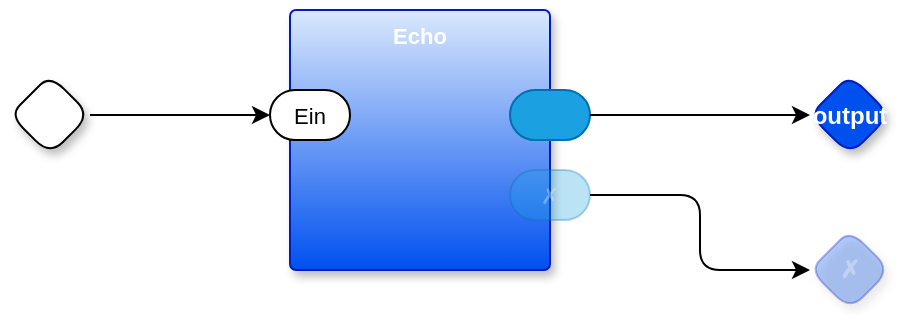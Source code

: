 <mxfile version="24.1.0" type="device" pages="2">
  <diagram name="main" id="m0zTKrYATkNEm8Ja8VeW">
    <mxGraphModel dx="998" dy="573" grid="1" gridSize="10" guides="1" tooltips="1" connect="1" arrows="1" fold="1" page="1" pageScale="1" pageWidth="850" pageHeight="1100" math="0" shadow="0">
      <root>
        <mxCell id="0" />
        <mxCell id="1" parent="0" />
        <mxCell id="IrST1PDGbHLIt9srIL5f-14" style="edgeStyle=orthogonalEdgeStyle;rounded=0;orthogonalLoop=1;jettySize=auto;html=1;exitX=1;exitY=0.5;exitDx=0;exitDy=0;exitPerimeter=0;" parent="1" source="IrST1PDGbHLIt9srIL5f-1" target="IrST1PDGbHLIt9srIL5f-8" edge="1">
          <mxGeometry relative="1" as="geometry" />
        </mxCell>
        <mxCell id="IrST1PDGbHLIt9srIL5f-1" value="" style="rhombus;whiteSpace=wrap;html=1;rounded=1;fontStyle=1;glass=0;sketch=0;fontSize=12;points=[[0,0.5,0,0,0],[0.5,0,0,0,0],[0.5,1,0,0,0],[1,0.5,0,0,0]];shadow=1;fontFamily=Helvetica;fontColor=default;" parent="1" vertex="1">
          <mxGeometry x="40" y="122.5" width="40" height="40" as="geometry" />
        </mxCell>
        <mxCell id="IrST1PDGbHLIt9srIL5f-6" value="Echo" style="rounded=1;whiteSpace=wrap;html=1;sketch=0;container=1;recursiveResize=0;verticalAlign=top;arcSize=6;fontStyle=1;autosize=0;points=[];absoluteArcSize=1;shadow=1;strokeColor=#001DBC;fillColor=#DAE8FC;fontColor=#ffffff;gradientColor=#0050EF;fontFamily=Helvetica;fontSize=11;" parent="1" vertex="1">
          <mxGeometry x="180" y="90" width="130" height="130" as="geometry">
            <mxRectangle x="-98" y="-1230" width="99" height="26" as="alternateBounds" />
          </mxGeometry>
        </mxCell>
        <mxCell id="IrST1PDGbHLIt9srIL5f-9" value="" style="rounded=1;whiteSpace=wrap;html=1;sketch=0;points=[[0,0.5,0,0,0],[1,0.5,0,0,0]];fillColor=#1ba1e2;fontColor=#ffffff;strokeColor=#006EAF;arcSize=50;fontFamily=Helvetica;fontSize=11;" parent="IrST1PDGbHLIt9srIL5f-6" vertex="1">
          <mxGeometry x="110" y="40" width="40" height="25" as="geometry" />
        </mxCell>
        <mxCell id="IrST1PDGbHLIt9srIL5f-10" value="✗" style="rounded=1;whiteSpace=wrap;html=1;sketch=0;points=[[0,0.5,0,0,0],[1,0.5,0,0,0]];fillColor=#1ba1e2;fontColor=#ffffff;strokeColor=#006EAF;arcSize=50;opacity=30;textOpacity=30;fontFamily=Helvetica;fontSize=11;" parent="IrST1PDGbHLIt9srIL5f-6" vertex="1">
          <mxGeometry x="110" y="80" width="40" height="25" as="geometry" />
        </mxCell>
        <mxCell id="IrST1PDGbHLIt9srIL5f-8" value="Ein" style="rounded=1;whiteSpace=wrap;html=1;sketch=0;points=[[0,0.5,0,0,0],[1,0.5,0,0,0]];arcSize=50;fontFamily=Helvetica;fontSize=11;fontColor=default;" parent="IrST1PDGbHLIt9srIL5f-6" vertex="1">
          <mxGeometry x="-10" y="40" width="40" height="25" as="geometry" />
        </mxCell>
        <mxCell id="IrST1PDGbHLIt9srIL5f-11" value="output" style="rhombus;whiteSpace=wrap;html=1;rounded=1;fontStyle=1;glass=0;sketch=0;fontSize=12;points=[[0,0.5,0,0,0],[0.5,0,0,0,0],[0.5,1,0,0,0],[1,0.5,0,0,0]];shadow=1;fillColor=#0050ef;fontColor=#ffffff;strokeColor=#001DBC;fontFamily=Helvetica;" parent="1" vertex="1">
          <mxGeometry x="440" y="122.5" width="40" height="40" as="geometry" />
        </mxCell>
        <mxCell id="IrST1PDGbHLIt9srIL5f-12" value="✗" style="rhombus;whiteSpace=wrap;html=1;rounded=1;fillColor=#0050ef;fontColor=#ffffff;strokeColor=#001DBC;fontStyle=1;glass=0;sketch=0;fontSize=12;points=[[0,0.5,0,0,0],[0.5,0,0,0,0],[0.5,1,0,0,0],[1,0.5,0,0,0]];shadow=1;opacity=30;textOpacity=30;" parent="1" vertex="1">
          <mxGeometry x="440" y="200" width="40" height="40" as="geometry" />
        </mxCell>
        <mxCell id="IrST1PDGbHLIt9srIL5f-13" style="edgeStyle=orthogonalEdgeStyle;rounded=0;orthogonalLoop=1;jettySize=auto;html=1;exitX=1;exitY=0.5;exitDx=0;exitDy=0;exitPerimeter=0;entryX=0;entryY=0.5;entryDx=0;entryDy=0;entryPerimeter=0;" parent="1" source="IrST1PDGbHLIt9srIL5f-9" target="IrST1PDGbHLIt9srIL5f-11" edge="1">
          <mxGeometry relative="1" as="geometry" />
        </mxCell>
        <mxCell id="IrST1PDGbHLIt9srIL5f-15" style="edgeStyle=orthogonalEdgeStyle;rounded=1;orthogonalLoop=1;jettySize=auto;html=1;exitX=1;exitY=0.5;exitDx=0;exitDy=0;exitPerimeter=0;entryX=0;entryY=0.5;entryDx=0;entryDy=0;entryPerimeter=0;curved=0;" parent="1" source="IrST1PDGbHLIt9srIL5f-10" target="IrST1PDGbHLIt9srIL5f-12" edge="1">
          <mxGeometry relative="1" as="geometry" />
        </mxCell>
      </root>
    </mxGraphModel>
  </diagram>
  <diagram id="tdX2_95LEIDNDVLNdQ2E" name="...">
    <mxGraphModel dx="998" dy="573" grid="1" gridSize="10" guides="1" tooltips="1" connect="1" arrows="1" fold="1" page="1" pageScale="1" pageWidth="850" pageHeight="1100" math="0" shadow="0">
      <root>
        <mxCell id="0" />
        <mxCell id="1" parent="0" />
      </root>
    </mxGraphModel>
  </diagram>
</mxfile>
